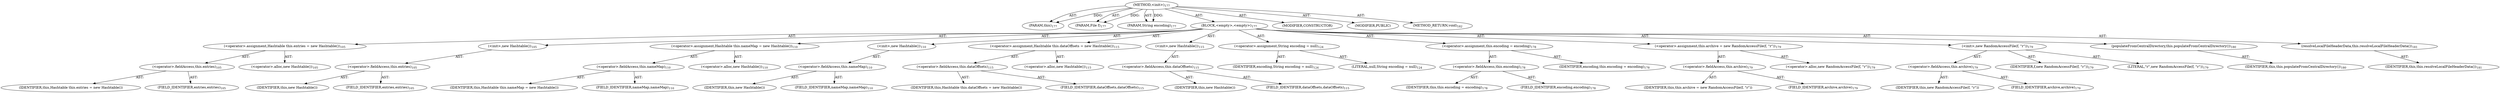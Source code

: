 digraph "&lt;init&gt;" {  
"111669149699" [label = <(METHOD,&lt;init&gt;)<SUB>177</SUB>> ]
"115964116999" [label = <(PARAM,this)<SUB>177</SUB>> ]
"115964117004" [label = <(PARAM,File f)<SUB>177</SUB>> ]
"115964117005" [label = <(PARAM,String encoding)<SUB>177</SUB>> ]
"25769803781" [label = <(BLOCK,&lt;empty&gt;,&lt;empty&gt;)<SUB>177</SUB>> ]
"30064771081" [label = <(&lt;operator&gt;.assignment,Hashtable this.entries = new Hashtable())<SUB>105</SUB>> ]
"30064771082" [label = <(&lt;operator&gt;.fieldAccess,this.entries)<SUB>105</SUB>> ]
"68719476760" [label = <(IDENTIFIER,this,Hashtable this.entries = new Hashtable())> ]
"55834574848" [label = <(FIELD_IDENTIFIER,entries,entries)<SUB>105</SUB>> ]
"30064771083" [label = <(&lt;operator&gt;.alloc,new Hashtable())<SUB>105</SUB>> ]
"30064771084" [label = <(&lt;init&gt;,new Hashtable())<SUB>105</SUB>> ]
"30064771085" [label = <(&lt;operator&gt;.fieldAccess,this.entries)<SUB>105</SUB>> ]
"68719476761" [label = <(IDENTIFIER,this,new Hashtable())> ]
"55834574849" [label = <(FIELD_IDENTIFIER,entries,entries)<SUB>105</SUB>> ]
"30064771086" [label = <(&lt;operator&gt;.assignment,Hashtable this.nameMap = new Hashtable())<SUB>110</SUB>> ]
"30064771087" [label = <(&lt;operator&gt;.fieldAccess,this.nameMap)<SUB>110</SUB>> ]
"68719476762" [label = <(IDENTIFIER,this,Hashtable this.nameMap = new Hashtable())> ]
"55834574850" [label = <(FIELD_IDENTIFIER,nameMap,nameMap)<SUB>110</SUB>> ]
"30064771088" [label = <(&lt;operator&gt;.alloc,new Hashtable())<SUB>110</SUB>> ]
"30064771089" [label = <(&lt;init&gt;,new Hashtable())<SUB>110</SUB>> ]
"30064771090" [label = <(&lt;operator&gt;.fieldAccess,this.nameMap)<SUB>110</SUB>> ]
"68719476763" [label = <(IDENTIFIER,this,new Hashtable())> ]
"55834574851" [label = <(FIELD_IDENTIFIER,nameMap,nameMap)<SUB>110</SUB>> ]
"30064771091" [label = <(&lt;operator&gt;.assignment,Hashtable this.dataOffsets = new Hashtable())<SUB>115</SUB>> ]
"30064771092" [label = <(&lt;operator&gt;.fieldAccess,this.dataOffsets)<SUB>115</SUB>> ]
"68719476764" [label = <(IDENTIFIER,this,Hashtable this.dataOffsets = new Hashtable())> ]
"55834574852" [label = <(FIELD_IDENTIFIER,dataOffsets,dataOffsets)<SUB>115</SUB>> ]
"30064771093" [label = <(&lt;operator&gt;.alloc,new Hashtable())<SUB>115</SUB>> ]
"30064771094" [label = <(&lt;init&gt;,new Hashtable())<SUB>115</SUB>> ]
"30064771095" [label = <(&lt;operator&gt;.fieldAccess,this.dataOffsets)<SUB>115</SUB>> ]
"68719476765" [label = <(IDENTIFIER,this,new Hashtable())> ]
"55834574853" [label = <(FIELD_IDENTIFIER,dataOffsets,dataOffsets)<SUB>115</SUB>> ]
"30064771096" [label = <(&lt;operator&gt;.assignment,String encoding = null)<SUB>124</SUB>> ]
"68719476766" [label = <(IDENTIFIER,encoding,String encoding = null)<SUB>124</SUB>> ]
"90194313218" [label = <(LITERAL,null,String encoding = null)<SUB>124</SUB>> ]
"30064771097" [label = <(&lt;operator&gt;.assignment,this.encoding = encoding)<SUB>178</SUB>> ]
"30064771098" [label = <(&lt;operator&gt;.fieldAccess,this.encoding)<SUB>178</SUB>> ]
"68719476747" [label = <(IDENTIFIER,this,this.encoding = encoding)<SUB>178</SUB>> ]
"55834574854" [label = <(FIELD_IDENTIFIER,encoding,encoding)<SUB>178</SUB>> ]
"68719476767" [label = <(IDENTIFIER,encoding,this.encoding = encoding)<SUB>178</SUB>> ]
"30064771099" [label = <(&lt;operator&gt;.assignment,this.archive = new RandomAccessFile(f, &quot;r&quot;))<SUB>179</SUB>> ]
"30064771100" [label = <(&lt;operator&gt;.fieldAccess,this.archive)<SUB>179</SUB>> ]
"68719476768" [label = <(IDENTIFIER,this,this.archive = new RandomAccessFile(f, &quot;r&quot;))> ]
"55834574855" [label = <(FIELD_IDENTIFIER,archive,archive)<SUB>179</SUB>> ]
"30064771101" [label = <(&lt;operator&gt;.alloc,new RandomAccessFile(f, &quot;r&quot;))<SUB>179</SUB>> ]
"30064771102" [label = <(&lt;init&gt;,new RandomAccessFile(f, &quot;r&quot;))<SUB>179</SUB>> ]
"30064771103" [label = <(&lt;operator&gt;.fieldAccess,this.archive)<SUB>179</SUB>> ]
"68719476769" [label = <(IDENTIFIER,this,new RandomAccessFile(f, &quot;r&quot;))> ]
"55834574856" [label = <(FIELD_IDENTIFIER,archive,archive)<SUB>179</SUB>> ]
"68719476770" [label = <(IDENTIFIER,f,new RandomAccessFile(f, &quot;r&quot;))<SUB>179</SUB>> ]
"90194313219" [label = <(LITERAL,&quot;r&quot;,new RandomAccessFile(f, &quot;r&quot;))<SUB>179</SUB>> ]
"30064771104" [label = <(populateFromCentralDirectory,this.populateFromCentralDirectory())<SUB>180</SUB>> ]
"68719476748" [label = <(IDENTIFIER,this,this.populateFromCentralDirectory())<SUB>180</SUB>> ]
"30064771105" [label = <(resolveLocalFileHeaderData,this.resolveLocalFileHeaderData())<SUB>181</SUB>> ]
"68719476749" [label = <(IDENTIFIER,this,this.resolveLocalFileHeaderData())<SUB>181</SUB>> ]
"133143986187" [label = <(MODIFIER,CONSTRUCTOR)> ]
"133143986188" [label = <(MODIFIER,PUBLIC)> ]
"128849018883" [label = <(METHOD_RETURN,void)<SUB>182</SUB>> ]
  "111669149699" -> "115964116999"  [ label = "AST: "] 
  "111669149699" -> "115964117004"  [ label = "AST: "] 
  "111669149699" -> "115964117005"  [ label = "AST: "] 
  "111669149699" -> "25769803781"  [ label = "AST: "] 
  "111669149699" -> "133143986187"  [ label = "AST: "] 
  "111669149699" -> "133143986188"  [ label = "AST: "] 
  "111669149699" -> "128849018883"  [ label = "AST: "] 
  "25769803781" -> "30064771081"  [ label = "AST: "] 
  "25769803781" -> "30064771084"  [ label = "AST: "] 
  "25769803781" -> "30064771086"  [ label = "AST: "] 
  "25769803781" -> "30064771089"  [ label = "AST: "] 
  "25769803781" -> "30064771091"  [ label = "AST: "] 
  "25769803781" -> "30064771094"  [ label = "AST: "] 
  "25769803781" -> "30064771096"  [ label = "AST: "] 
  "25769803781" -> "30064771097"  [ label = "AST: "] 
  "25769803781" -> "30064771099"  [ label = "AST: "] 
  "25769803781" -> "30064771102"  [ label = "AST: "] 
  "25769803781" -> "30064771104"  [ label = "AST: "] 
  "25769803781" -> "30064771105"  [ label = "AST: "] 
  "30064771081" -> "30064771082"  [ label = "AST: "] 
  "30064771081" -> "30064771083"  [ label = "AST: "] 
  "30064771082" -> "68719476760"  [ label = "AST: "] 
  "30064771082" -> "55834574848"  [ label = "AST: "] 
  "30064771084" -> "30064771085"  [ label = "AST: "] 
  "30064771085" -> "68719476761"  [ label = "AST: "] 
  "30064771085" -> "55834574849"  [ label = "AST: "] 
  "30064771086" -> "30064771087"  [ label = "AST: "] 
  "30064771086" -> "30064771088"  [ label = "AST: "] 
  "30064771087" -> "68719476762"  [ label = "AST: "] 
  "30064771087" -> "55834574850"  [ label = "AST: "] 
  "30064771089" -> "30064771090"  [ label = "AST: "] 
  "30064771090" -> "68719476763"  [ label = "AST: "] 
  "30064771090" -> "55834574851"  [ label = "AST: "] 
  "30064771091" -> "30064771092"  [ label = "AST: "] 
  "30064771091" -> "30064771093"  [ label = "AST: "] 
  "30064771092" -> "68719476764"  [ label = "AST: "] 
  "30064771092" -> "55834574852"  [ label = "AST: "] 
  "30064771094" -> "30064771095"  [ label = "AST: "] 
  "30064771095" -> "68719476765"  [ label = "AST: "] 
  "30064771095" -> "55834574853"  [ label = "AST: "] 
  "30064771096" -> "68719476766"  [ label = "AST: "] 
  "30064771096" -> "90194313218"  [ label = "AST: "] 
  "30064771097" -> "30064771098"  [ label = "AST: "] 
  "30064771097" -> "68719476767"  [ label = "AST: "] 
  "30064771098" -> "68719476747"  [ label = "AST: "] 
  "30064771098" -> "55834574854"  [ label = "AST: "] 
  "30064771099" -> "30064771100"  [ label = "AST: "] 
  "30064771099" -> "30064771101"  [ label = "AST: "] 
  "30064771100" -> "68719476768"  [ label = "AST: "] 
  "30064771100" -> "55834574855"  [ label = "AST: "] 
  "30064771102" -> "30064771103"  [ label = "AST: "] 
  "30064771102" -> "68719476770"  [ label = "AST: "] 
  "30064771102" -> "90194313219"  [ label = "AST: "] 
  "30064771103" -> "68719476769"  [ label = "AST: "] 
  "30064771103" -> "55834574856"  [ label = "AST: "] 
  "30064771104" -> "68719476748"  [ label = "AST: "] 
  "30064771105" -> "68719476749"  [ label = "AST: "] 
  "111669149699" -> "115964116999"  [ label = "DDG: "] 
  "111669149699" -> "115964117004"  [ label = "DDG: "] 
  "111669149699" -> "115964117005"  [ label = "DDG: "] 
}
